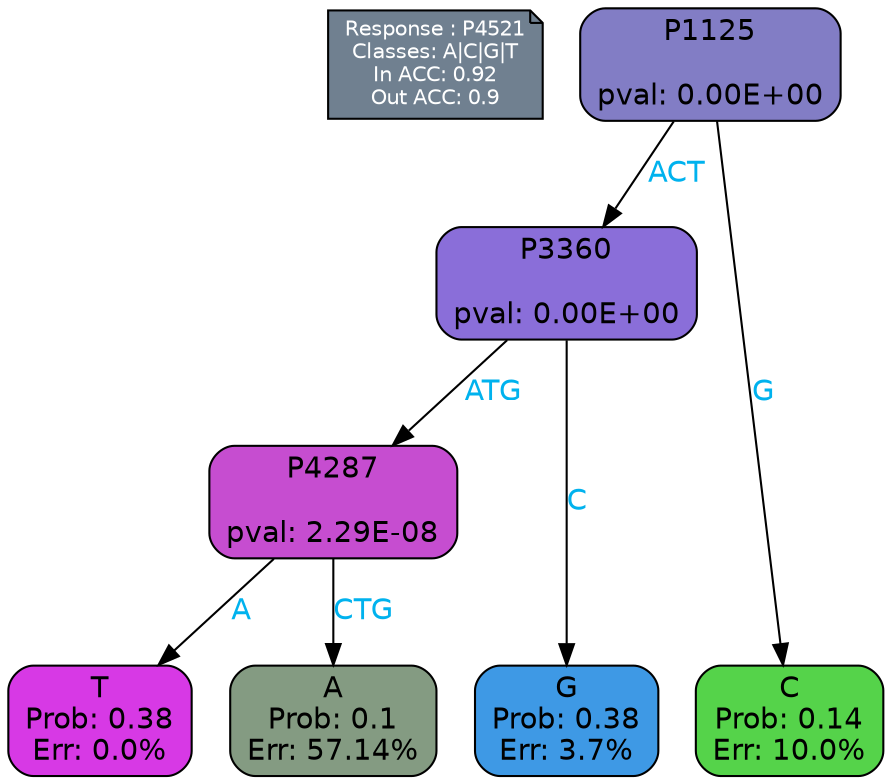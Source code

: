 digraph Tree {
node [shape=box, style="filled, rounded", color="black", fontname=helvetica] ;
graph [ranksep=equally, splines=polylines, bgcolor=transparent, dpi=600] ;
edge [fontname=helvetica] ;
LEGEND [label="Response : P4521
Classes: A|C|G|T
In ACC: 0.92
Out ACC: 0.9
",shape=note,align=left,style=filled,fillcolor="slategray",fontcolor="white",fontsize=10];1 [label="P1125

pval: 0.00E+00", fillcolor="#827dc5"] ;
2 [label="P3360

pval: 0.00E+00", fillcolor="#8a6ed9"] ;
3 [label="P4287

pval: 2.29E-08", fillcolor="#c64dd0"] ;
4 [label="T
Prob: 0.38
Err: 0.0%", fillcolor="#d739e5"] ;
5 [label="A
Prob: 0.1
Err: 57.14%", fillcolor="#849b82"] ;
6 [label="G
Prob: 0.38
Err: 3.7%", fillcolor="#3e99e5"] ;
7 [label="C
Prob: 0.14
Err: 10.0%", fillcolor="#55d34a"] ;
1 -> 2 [label="ACT",fontcolor=deepskyblue2] ;
1 -> 7 [label="G",fontcolor=deepskyblue2] ;
2 -> 3 [label="ATG",fontcolor=deepskyblue2] ;
2 -> 6 [label="C",fontcolor=deepskyblue2] ;
3 -> 4 [label="A",fontcolor=deepskyblue2] ;
3 -> 5 [label="CTG",fontcolor=deepskyblue2] ;
{rank = same; 4;5;6;7;}{rank = same; LEGEND;1;}}